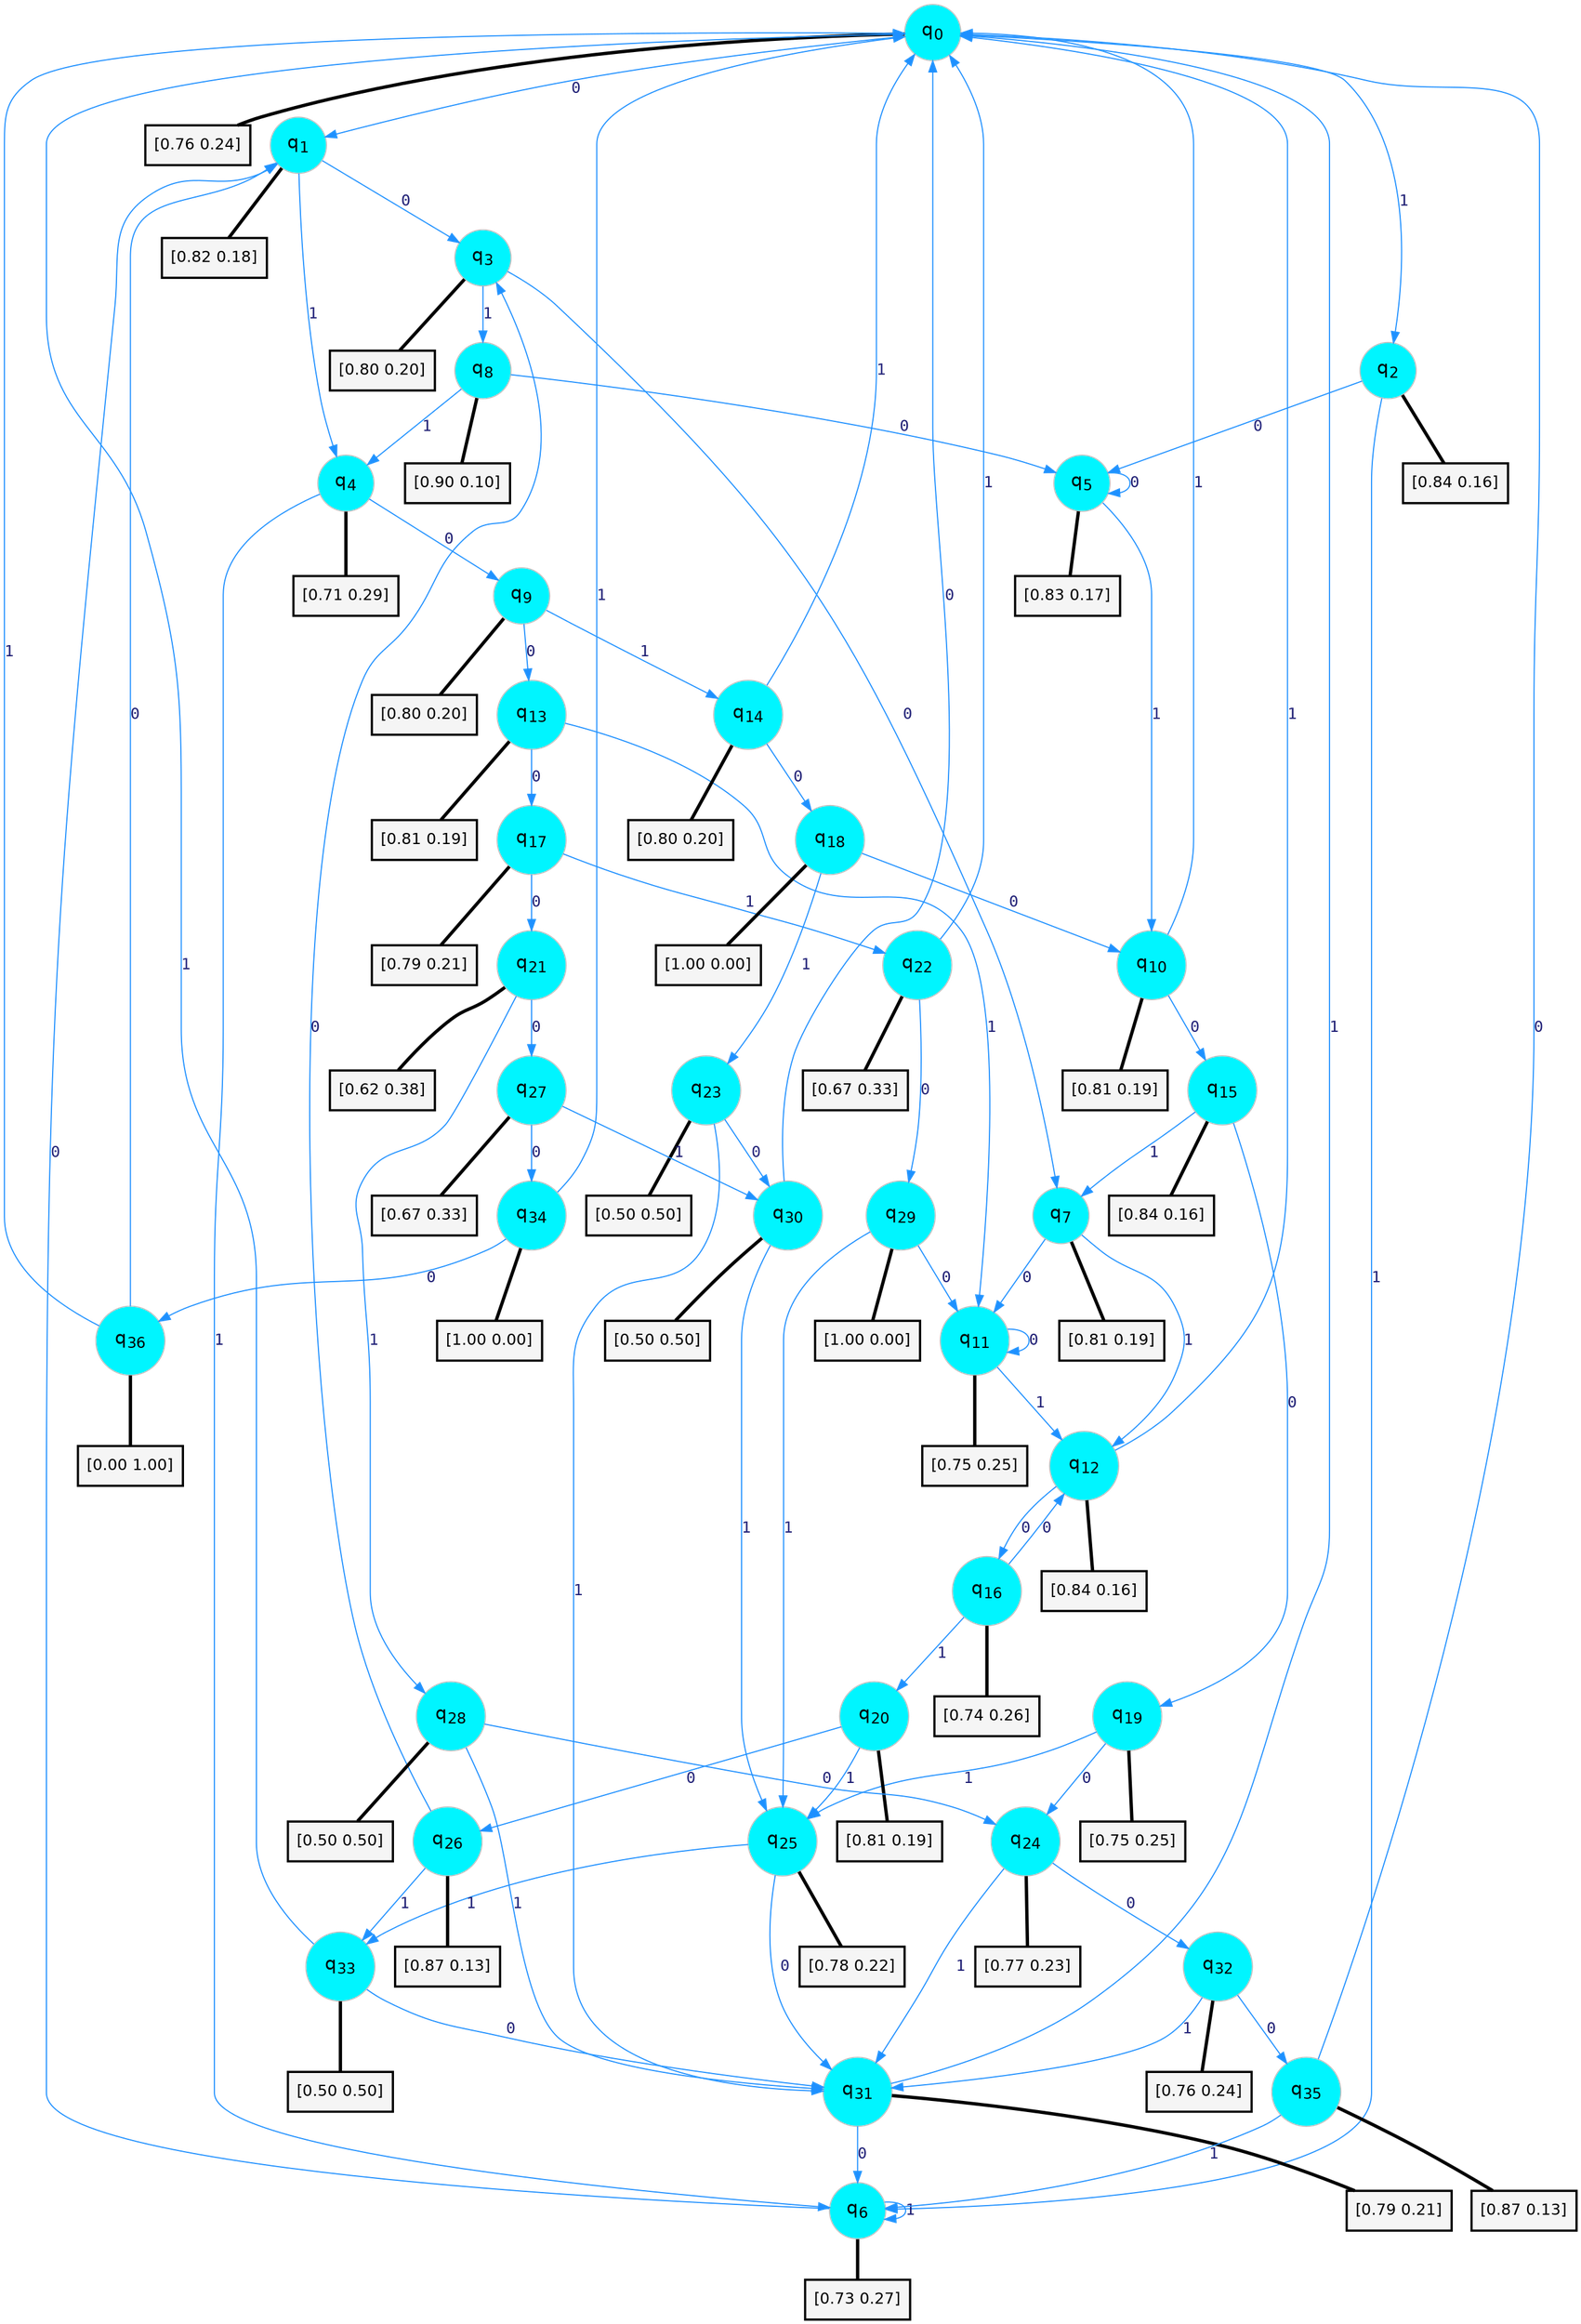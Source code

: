 digraph G {
graph [
bgcolor=transparent, dpi=300, rankdir=TD, size="40,25"];
node [
color=gray, fillcolor=turquoise1, fontcolor=black, fontname=Helvetica, fontsize=16, fontweight=bold, shape=circle, style=filled];
edge [
arrowsize=1, color=dodgerblue1, fontcolor=midnightblue, fontname=courier, fontweight=bold, penwidth=1, style=solid, weight=20];
0[label=<q<SUB>0</SUB>>];
1[label=<q<SUB>1</SUB>>];
2[label=<q<SUB>2</SUB>>];
3[label=<q<SUB>3</SUB>>];
4[label=<q<SUB>4</SUB>>];
5[label=<q<SUB>5</SUB>>];
6[label=<q<SUB>6</SUB>>];
7[label=<q<SUB>7</SUB>>];
8[label=<q<SUB>8</SUB>>];
9[label=<q<SUB>9</SUB>>];
10[label=<q<SUB>10</SUB>>];
11[label=<q<SUB>11</SUB>>];
12[label=<q<SUB>12</SUB>>];
13[label=<q<SUB>13</SUB>>];
14[label=<q<SUB>14</SUB>>];
15[label=<q<SUB>15</SUB>>];
16[label=<q<SUB>16</SUB>>];
17[label=<q<SUB>17</SUB>>];
18[label=<q<SUB>18</SUB>>];
19[label=<q<SUB>19</SUB>>];
20[label=<q<SUB>20</SUB>>];
21[label=<q<SUB>21</SUB>>];
22[label=<q<SUB>22</SUB>>];
23[label=<q<SUB>23</SUB>>];
24[label=<q<SUB>24</SUB>>];
25[label=<q<SUB>25</SUB>>];
26[label=<q<SUB>26</SUB>>];
27[label=<q<SUB>27</SUB>>];
28[label=<q<SUB>28</SUB>>];
29[label=<q<SUB>29</SUB>>];
30[label=<q<SUB>30</SUB>>];
31[label=<q<SUB>31</SUB>>];
32[label=<q<SUB>32</SUB>>];
33[label=<q<SUB>33</SUB>>];
34[label=<q<SUB>34</SUB>>];
35[label=<q<SUB>35</SUB>>];
36[label=<q<SUB>36</SUB>>];
37[label="[0.76 0.24]", shape=box,fontcolor=black, fontname=Helvetica, fontsize=14, penwidth=2, fillcolor=whitesmoke,color=black];
38[label="[0.82 0.18]", shape=box,fontcolor=black, fontname=Helvetica, fontsize=14, penwidth=2, fillcolor=whitesmoke,color=black];
39[label="[0.84 0.16]", shape=box,fontcolor=black, fontname=Helvetica, fontsize=14, penwidth=2, fillcolor=whitesmoke,color=black];
40[label="[0.80 0.20]", shape=box,fontcolor=black, fontname=Helvetica, fontsize=14, penwidth=2, fillcolor=whitesmoke,color=black];
41[label="[0.71 0.29]", shape=box,fontcolor=black, fontname=Helvetica, fontsize=14, penwidth=2, fillcolor=whitesmoke,color=black];
42[label="[0.83 0.17]", shape=box,fontcolor=black, fontname=Helvetica, fontsize=14, penwidth=2, fillcolor=whitesmoke,color=black];
43[label="[0.73 0.27]", shape=box,fontcolor=black, fontname=Helvetica, fontsize=14, penwidth=2, fillcolor=whitesmoke,color=black];
44[label="[0.81 0.19]", shape=box,fontcolor=black, fontname=Helvetica, fontsize=14, penwidth=2, fillcolor=whitesmoke,color=black];
45[label="[0.90 0.10]", shape=box,fontcolor=black, fontname=Helvetica, fontsize=14, penwidth=2, fillcolor=whitesmoke,color=black];
46[label="[0.80 0.20]", shape=box,fontcolor=black, fontname=Helvetica, fontsize=14, penwidth=2, fillcolor=whitesmoke,color=black];
47[label="[0.81 0.19]", shape=box,fontcolor=black, fontname=Helvetica, fontsize=14, penwidth=2, fillcolor=whitesmoke,color=black];
48[label="[0.75 0.25]", shape=box,fontcolor=black, fontname=Helvetica, fontsize=14, penwidth=2, fillcolor=whitesmoke,color=black];
49[label="[0.84 0.16]", shape=box,fontcolor=black, fontname=Helvetica, fontsize=14, penwidth=2, fillcolor=whitesmoke,color=black];
50[label="[0.81 0.19]", shape=box,fontcolor=black, fontname=Helvetica, fontsize=14, penwidth=2, fillcolor=whitesmoke,color=black];
51[label="[0.80 0.20]", shape=box,fontcolor=black, fontname=Helvetica, fontsize=14, penwidth=2, fillcolor=whitesmoke,color=black];
52[label="[0.84 0.16]", shape=box,fontcolor=black, fontname=Helvetica, fontsize=14, penwidth=2, fillcolor=whitesmoke,color=black];
53[label="[0.74 0.26]", shape=box,fontcolor=black, fontname=Helvetica, fontsize=14, penwidth=2, fillcolor=whitesmoke,color=black];
54[label="[0.79 0.21]", shape=box,fontcolor=black, fontname=Helvetica, fontsize=14, penwidth=2, fillcolor=whitesmoke,color=black];
55[label="[1.00 0.00]", shape=box,fontcolor=black, fontname=Helvetica, fontsize=14, penwidth=2, fillcolor=whitesmoke,color=black];
56[label="[0.75 0.25]", shape=box,fontcolor=black, fontname=Helvetica, fontsize=14, penwidth=2, fillcolor=whitesmoke,color=black];
57[label="[0.81 0.19]", shape=box,fontcolor=black, fontname=Helvetica, fontsize=14, penwidth=2, fillcolor=whitesmoke,color=black];
58[label="[0.62 0.38]", shape=box,fontcolor=black, fontname=Helvetica, fontsize=14, penwidth=2, fillcolor=whitesmoke,color=black];
59[label="[0.67 0.33]", shape=box,fontcolor=black, fontname=Helvetica, fontsize=14, penwidth=2, fillcolor=whitesmoke,color=black];
60[label="[0.50 0.50]", shape=box,fontcolor=black, fontname=Helvetica, fontsize=14, penwidth=2, fillcolor=whitesmoke,color=black];
61[label="[0.77 0.23]", shape=box,fontcolor=black, fontname=Helvetica, fontsize=14, penwidth=2, fillcolor=whitesmoke,color=black];
62[label="[0.78 0.22]", shape=box,fontcolor=black, fontname=Helvetica, fontsize=14, penwidth=2, fillcolor=whitesmoke,color=black];
63[label="[0.87 0.13]", shape=box,fontcolor=black, fontname=Helvetica, fontsize=14, penwidth=2, fillcolor=whitesmoke,color=black];
64[label="[0.67 0.33]", shape=box,fontcolor=black, fontname=Helvetica, fontsize=14, penwidth=2, fillcolor=whitesmoke,color=black];
65[label="[0.50 0.50]", shape=box,fontcolor=black, fontname=Helvetica, fontsize=14, penwidth=2, fillcolor=whitesmoke,color=black];
66[label="[1.00 0.00]", shape=box,fontcolor=black, fontname=Helvetica, fontsize=14, penwidth=2, fillcolor=whitesmoke,color=black];
67[label="[0.50 0.50]", shape=box,fontcolor=black, fontname=Helvetica, fontsize=14, penwidth=2, fillcolor=whitesmoke,color=black];
68[label="[0.79 0.21]", shape=box,fontcolor=black, fontname=Helvetica, fontsize=14, penwidth=2, fillcolor=whitesmoke,color=black];
69[label="[0.76 0.24]", shape=box,fontcolor=black, fontname=Helvetica, fontsize=14, penwidth=2, fillcolor=whitesmoke,color=black];
70[label="[0.50 0.50]", shape=box,fontcolor=black, fontname=Helvetica, fontsize=14, penwidth=2, fillcolor=whitesmoke,color=black];
71[label="[1.00 0.00]", shape=box,fontcolor=black, fontname=Helvetica, fontsize=14, penwidth=2, fillcolor=whitesmoke,color=black];
72[label="[0.87 0.13]", shape=box,fontcolor=black, fontname=Helvetica, fontsize=14, penwidth=2, fillcolor=whitesmoke,color=black];
73[label="[0.00 1.00]", shape=box,fontcolor=black, fontname=Helvetica, fontsize=14, penwidth=2, fillcolor=whitesmoke,color=black];
0->1 [label=0];
0->2 [label=1];
0->37 [arrowhead=none, penwidth=3,color=black];
1->3 [label=0];
1->4 [label=1];
1->38 [arrowhead=none, penwidth=3,color=black];
2->5 [label=0];
2->6 [label=1];
2->39 [arrowhead=none, penwidth=3,color=black];
3->7 [label=0];
3->8 [label=1];
3->40 [arrowhead=none, penwidth=3,color=black];
4->9 [label=0];
4->6 [label=1];
4->41 [arrowhead=none, penwidth=3,color=black];
5->5 [label=0];
5->10 [label=1];
5->42 [arrowhead=none, penwidth=3,color=black];
6->1 [label=0];
6->6 [label=1];
6->43 [arrowhead=none, penwidth=3,color=black];
7->11 [label=0];
7->12 [label=1];
7->44 [arrowhead=none, penwidth=3,color=black];
8->5 [label=0];
8->4 [label=1];
8->45 [arrowhead=none, penwidth=3,color=black];
9->13 [label=0];
9->14 [label=1];
9->46 [arrowhead=none, penwidth=3,color=black];
10->15 [label=0];
10->0 [label=1];
10->47 [arrowhead=none, penwidth=3,color=black];
11->11 [label=0];
11->12 [label=1];
11->48 [arrowhead=none, penwidth=3,color=black];
12->16 [label=0];
12->0 [label=1];
12->49 [arrowhead=none, penwidth=3,color=black];
13->17 [label=0];
13->11 [label=1];
13->50 [arrowhead=none, penwidth=3,color=black];
14->18 [label=0];
14->0 [label=1];
14->51 [arrowhead=none, penwidth=3,color=black];
15->19 [label=0];
15->7 [label=1];
15->52 [arrowhead=none, penwidth=3,color=black];
16->12 [label=0];
16->20 [label=1];
16->53 [arrowhead=none, penwidth=3,color=black];
17->21 [label=0];
17->22 [label=1];
17->54 [arrowhead=none, penwidth=3,color=black];
18->10 [label=0];
18->23 [label=1];
18->55 [arrowhead=none, penwidth=3,color=black];
19->24 [label=0];
19->25 [label=1];
19->56 [arrowhead=none, penwidth=3,color=black];
20->26 [label=0];
20->25 [label=1];
20->57 [arrowhead=none, penwidth=3,color=black];
21->27 [label=0];
21->28 [label=1];
21->58 [arrowhead=none, penwidth=3,color=black];
22->29 [label=0];
22->0 [label=1];
22->59 [arrowhead=none, penwidth=3,color=black];
23->30 [label=0];
23->31 [label=1];
23->60 [arrowhead=none, penwidth=3,color=black];
24->32 [label=0];
24->31 [label=1];
24->61 [arrowhead=none, penwidth=3,color=black];
25->31 [label=0];
25->33 [label=1];
25->62 [arrowhead=none, penwidth=3,color=black];
26->3 [label=0];
26->33 [label=1];
26->63 [arrowhead=none, penwidth=3,color=black];
27->34 [label=0];
27->30 [label=1];
27->64 [arrowhead=none, penwidth=3,color=black];
28->24 [label=0];
28->31 [label=1];
28->65 [arrowhead=none, penwidth=3,color=black];
29->11 [label=0];
29->25 [label=1];
29->66 [arrowhead=none, penwidth=3,color=black];
30->0 [label=0];
30->25 [label=1];
30->67 [arrowhead=none, penwidth=3,color=black];
31->6 [label=0];
31->0 [label=1];
31->68 [arrowhead=none, penwidth=3,color=black];
32->35 [label=0];
32->31 [label=1];
32->69 [arrowhead=none, penwidth=3,color=black];
33->31 [label=0];
33->0 [label=1];
33->70 [arrowhead=none, penwidth=3,color=black];
34->36 [label=0];
34->0 [label=1];
34->71 [arrowhead=none, penwidth=3,color=black];
35->0 [label=0];
35->6 [label=1];
35->72 [arrowhead=none, penwidth=3,color=black];
36->1 [label=0];
36->0 [label=1];
36->73 [arrowhead=none, penwidth=3,color=black];
}
